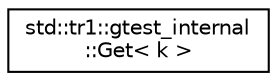 digraph "クラス階層図"
{
  edge [fontname="Helvetica",fontsize="10",labelfontname="Helvetica",labelfontsize="10"];
  node [fontname="Helvetica",fontsize="10",shape=record];
  rankdir="LR";
  Node0 [label="std::tr1::gtest_internal\l::Get\< k \>",height=0.2,width=0.4,color="black", fillcolor="white", style="filled",URL="$d7/de6/classstd_1_1tr1_1_1gtest__internal_1_1_get.html"];
}
